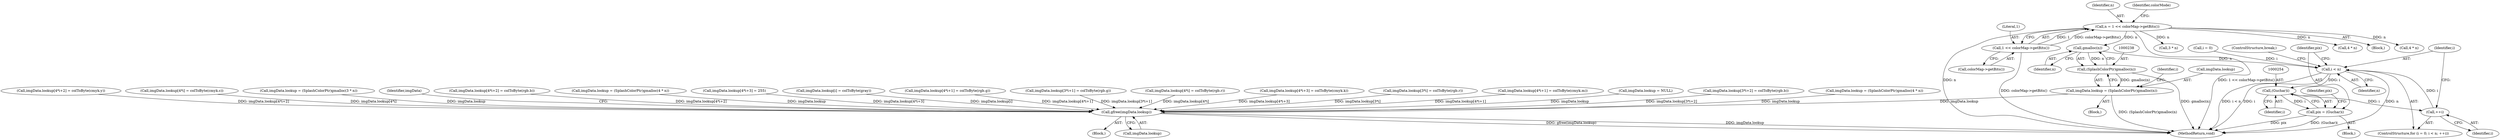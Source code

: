 digraph "0_poppler_7b2d314a61fd0e12f47c62996cb49ec0d1ba747a_10@API" {
"1000239" [label="(Call,gmalloc(n))"];
"1000223" [label="(Call,n = 1 << colorMap->getBits())"];
"1000225" [label="(Call,1 << colorMap->getBits())"];
"1000237" [label="(Call,(SplashColorPtr)gmalloc(n))"];
"1000233" [label="(Call,imgData.lookup = (SplashColorPtr)gmalloc(n))"];
"1000561" [label="(Call,gfree(imgData.lookup))"];
"1000245" [label="(Call,i < n)"];
"1000253" [label="(Call,(Guchar)i)"];
"1000248" [label="(Call,++i)"];
"1000251" [label="(Call,pix = (Guchar)i)"];
"1000561" [label="(Call,gfree(imgData.lookup))"];
"1000249" [label="(Identifier,i)"];
"1000226" [label="(Literal,1)"];
"1000497" [label="(Call,imgData.lookup[4*i+3] = colToByte(cmyk.k))"];
"1000109" [label="(Block,)"];
"1000247" [label="(Identifier,n)"];
"1000279" [label="(Call,3 * n)"];
"1000302" [label="(Call,imgData.lookup[3*i] = colToByte(rgb.r))"];
"1000243" [label="(Identifier,i)"];
"1000223" [label="(Call,n = 1 << colorMap->getBits())"];
"1000469" [label="(Call,imgData.lookup[4*i+1] = colToByte(cmyk.m))"];
"1000237" [label="(Call,(SplashColorPtr)gmalloc(n))"];
"1000242" [label="(Call,i = 0)"];
"1000251" [label="(Call,pix = (Guchar)i)"];
"1000225" [label="(Call,1 << colorMap->getBits())"];
"1000569" [label="(MethodReturn,void)"];
"1000240" [label="(Identifier,n)"];
"1000253" [label="(Call,(Guchar)i)"];
"1000213" [label="(Call,imgData.lookup = NULL)"];
"1000258" [label="(Identifier,pix)"];
"1000255" [label="(Identifier,i)"];
"1000328" [label="(Call,imgData.lookup[3*i+2] = colToByte(rgb.b))"];
"1000230" [label="(Block,)"];
"1000427" [label="(Call,imgData.lookup = (SplashColorPtr)gmalloc(4 * n))"];
"1000483" [label="(Call,imgData.lookup[4*i+2] = colToByte(cmyk.y))"];
"1000457" [label="(Call,imgData.lookup[4*i] = colToByte(cmyk.c))"];
"1000434" [label="(Call,4 * n)"];
"1000272" [label="(Call,imgData.lookup = (SplashColorPtr)gmalloc(3 * n))"];
"1000562" [label="(Call,imgData.lookup)"];
"1000227" [label="(Call,colorMap->getBits())"];
"1000241" [label="(ControlStructure,for (i = 0; i < n; ++i))"];
"1000269" [label="(ControlStructure,break;)"];
"1000246" [label="(Identifier,i)"];
"1000566" [label="(Identifier,imgData)"];
"1000224" [label="(Identifier,n)"];
"1000222" [label="(Block,)"];
"1000239" [label="(Call,gmalloc(n))"];
"1000400" [label="(Call,imgData.lookup[4*i+2] = colToByte(rgb.b))"];
"1000344" [label="(Call,imgData.lookup = (SplashColorPtr)gmalloc(4 * n))"];
"1000414" [label="(Call,imgData.lookup[4*i+3] = 255)"];
"1000261" [label="(Call,imgData.lookup[i] = colToByte(gray))"];
"1000245" [label="(Call,i < n)"];
"1000233" [label="(Call,imgData.lookup = (SplashColorPtr)gmalloc(n))"];
"1000234" [label="(Call,imgData.lookup)"];
"1000252" [label="(Identifier,pix)"];
"1000351" [label="(Call,4 * n)"];
"1000250" [label="(Block,)"];
"1000248" [label="(Call,++i)"];
"1000386" [label="(Call,imgData.lookup[4*i+1] = colToByte(rgb.g))"];
"1000314" [label="(Call,imgData.lookup[3*i+1] = colToByte(rgb.g))"];
"1000229" [label="(Identifier,colorMode)"];
"1000374" [label="(Call,imgData.lookup[4*i] = colToByte(rgb.r))"];
"1000239" -> "1000237"  [label="AST: "];
"1000239" -> "1000240"  [label="CFG: "];
"1000240" -> "1000239"  [label="AST: "];
"1000237" -> "1000239"  [label="CFG: "];
"1000239" -> "1000237"  [label="DDG: n"];
"1000223" -> "1000239"  [label="DDG: n"];
"1000239" -> "1000245"  [label="DDG: n"];
"1000223" -> "1000222"  [label="AST: "];
"1000223" -> "1000225"  [label="CFG: "];
"1000224" -> "1000223"  [label="AST: "];
"1000225" -> "1000223"  [label="AST: "];
"1000229" -> "1000223"  [label="CFG: "];
"1000223" -> "1000569"  [label="DDG: 1 << colorMap->getBits()"];
"1000223" -> "1000569"  [label="DDG: n"];
"1000225" -> "1000223"  [label="DDG: 1"];
"1000225" -> "1000223"  [label="DDG: colorMap->getBits()"];
"1000223" -> "1000279"  [label="DDG: n"];
"1000223" -> "1000351"  [label="DDG: n"];
"1000223" -> "1000434"  [label="DDG: n"];
"1000225" -> "1000227"  [label="CFG: "];
"1000226" -> "1000225"  [label="AST: "];
"1000227" -> "1000225"  [label="AST: "];
"1000225" -> "1000569"  [label="DDG: colorMap->getBits()"];
"1000237" -> "1000233"  [label="AST: "];
"1000238" -> "1000237"  [label="AST: "];
"1000233" -> "1000237"  [label="CFG: "];
"1000237" -> "1000569"  [label="DDG: gmalloc(n)"];
"1000237" -> "1000233"  [label="DDG: gmalloc(n)"];
"1000233" -> "1000230"  [label="AST: "];
"1000234" -> "1000233"  [label="AST: "];
"1000243" -> "1000233"  [label="CFG: "];
"1000233" -> "1000569"  [label="DDG: (SplashColorPtr)gmalloc(n)"];
"1000233" -> "1000561"  [label="DDG: imgData.lookup"];
"1000561" -> "1000109"  [label="AST: "];
"1000561" -> "1000562"  [label="CFG: "];
"1000562" -> "1000561"  [label="AST: "];
"1000566" -> "1000561"  [label="CFG: "];
"1000561" -> "1000569"  [label="DDG: imgData.lookup"];
"1000561" -> "1000569"  [label="DDG: gfree(imgData.lookup)"];
"1000427" -> "1000561"  [label="DDG: imgData.lookup"];
"1000374" -> "1000561"  [label="DDG: imgData.lookup[4*i]"];
"1000314" -> "1000561"  [label="DDG: imgData.lookup[3*i+1]"];
"1000497" -> "1000561"  [label="DDG: imgData.lookup[4*i+3]"];
"1000302" -> "1000561"  [label="DDG: imgData.lookup[3*i]"];
"1000400" -> "1000561"  [label="DDG: imgData.lookup[4*i+2]"];
"1000213" -> "1000561"  [label="DDG: imgData.lookup"];
"1000261" -> "1000561"  [label="DDG: imgData.lookup[i]"];
"1000483" -> "1000561"  [label="DDG: imgData.lookup[4*i+2]"];
"1000386" -> "1000561"  [label="DDG: imgData.lookup[4*i+1]"];
"1000328" -> "1000561"  [label="DDG: imgData.lookup[3*i+2]"];
"1000272" -> "1000561"  [label="DDG: imgData.lookup"];
"1000414" -> "1000561"  [label="DDG: imgData.lookup[4*i+3]"];
"1000457" -> "1000561"  [label="DDG: imgData.lookup[4*i]"];
"1000344" -> "1000561"  [label="DDG: imgData.lookup"];
"1000469" -> "1000561"  [label="DDG: imgData.lookup[4*i+1]"];
"1000245" -> "1000241"  [label="AST: "];
"1000245" -> "1000247"  [label="CFG: "];
"1000246" -> "1000245"  [label="AST: "];
"1000247" -> "1000245"  [label="AST: "];
"1000252" -> "1000245"  [label="CFG: "];
"1000269" -> "1000245"  [label="CFG: "];
"1000245" -> "1000569"  [label="DDG: i < n"];
"1000245" -> "1000569"  [label="DDG: i"];
"1000245" -> "1000569"  [label="DDG: n"];
"1000242" -> "1000245"  [label="DDG: i"];
"1000248" -> "1000245"  [label="DDG: i"];
"1000245" -> "1000253"  [label="DDG: i"];
"1000253" -> "1000251"  [label="AST: "];
"1000253" -> "1000255"  [label="CFG: "];
"1000254" -> "1000253"  [label="AST: "];
"1000255" -> "1000253"  [label="AST: "];
"1000251" -> "1000253"  [label="CFG: "];
"1000253" -> "1000248"  [label="DDG: i"];
"1000253" -> "1000251"  [label="DDG: i"];
"1000248" -> "1000241"  [label="AST: "];
"1000248" -> "1000249"  [label="CFG: "];
"1000249" -> "1000248"  [label="AST: "];
"1000246" -> "1000248"  [label="CFG: "];
"1000251" -> "1000250"  [label="AST: "];
"1000252" -> "1000251"  [label="AST: "];
"1000258" -> "1000251"  [label="CFG: "];
"1000251" -> "1000569"  [label="DDG: (Guchar)i"];
"1000251" -> "1000569"  [label="DDG: pix"];
}
